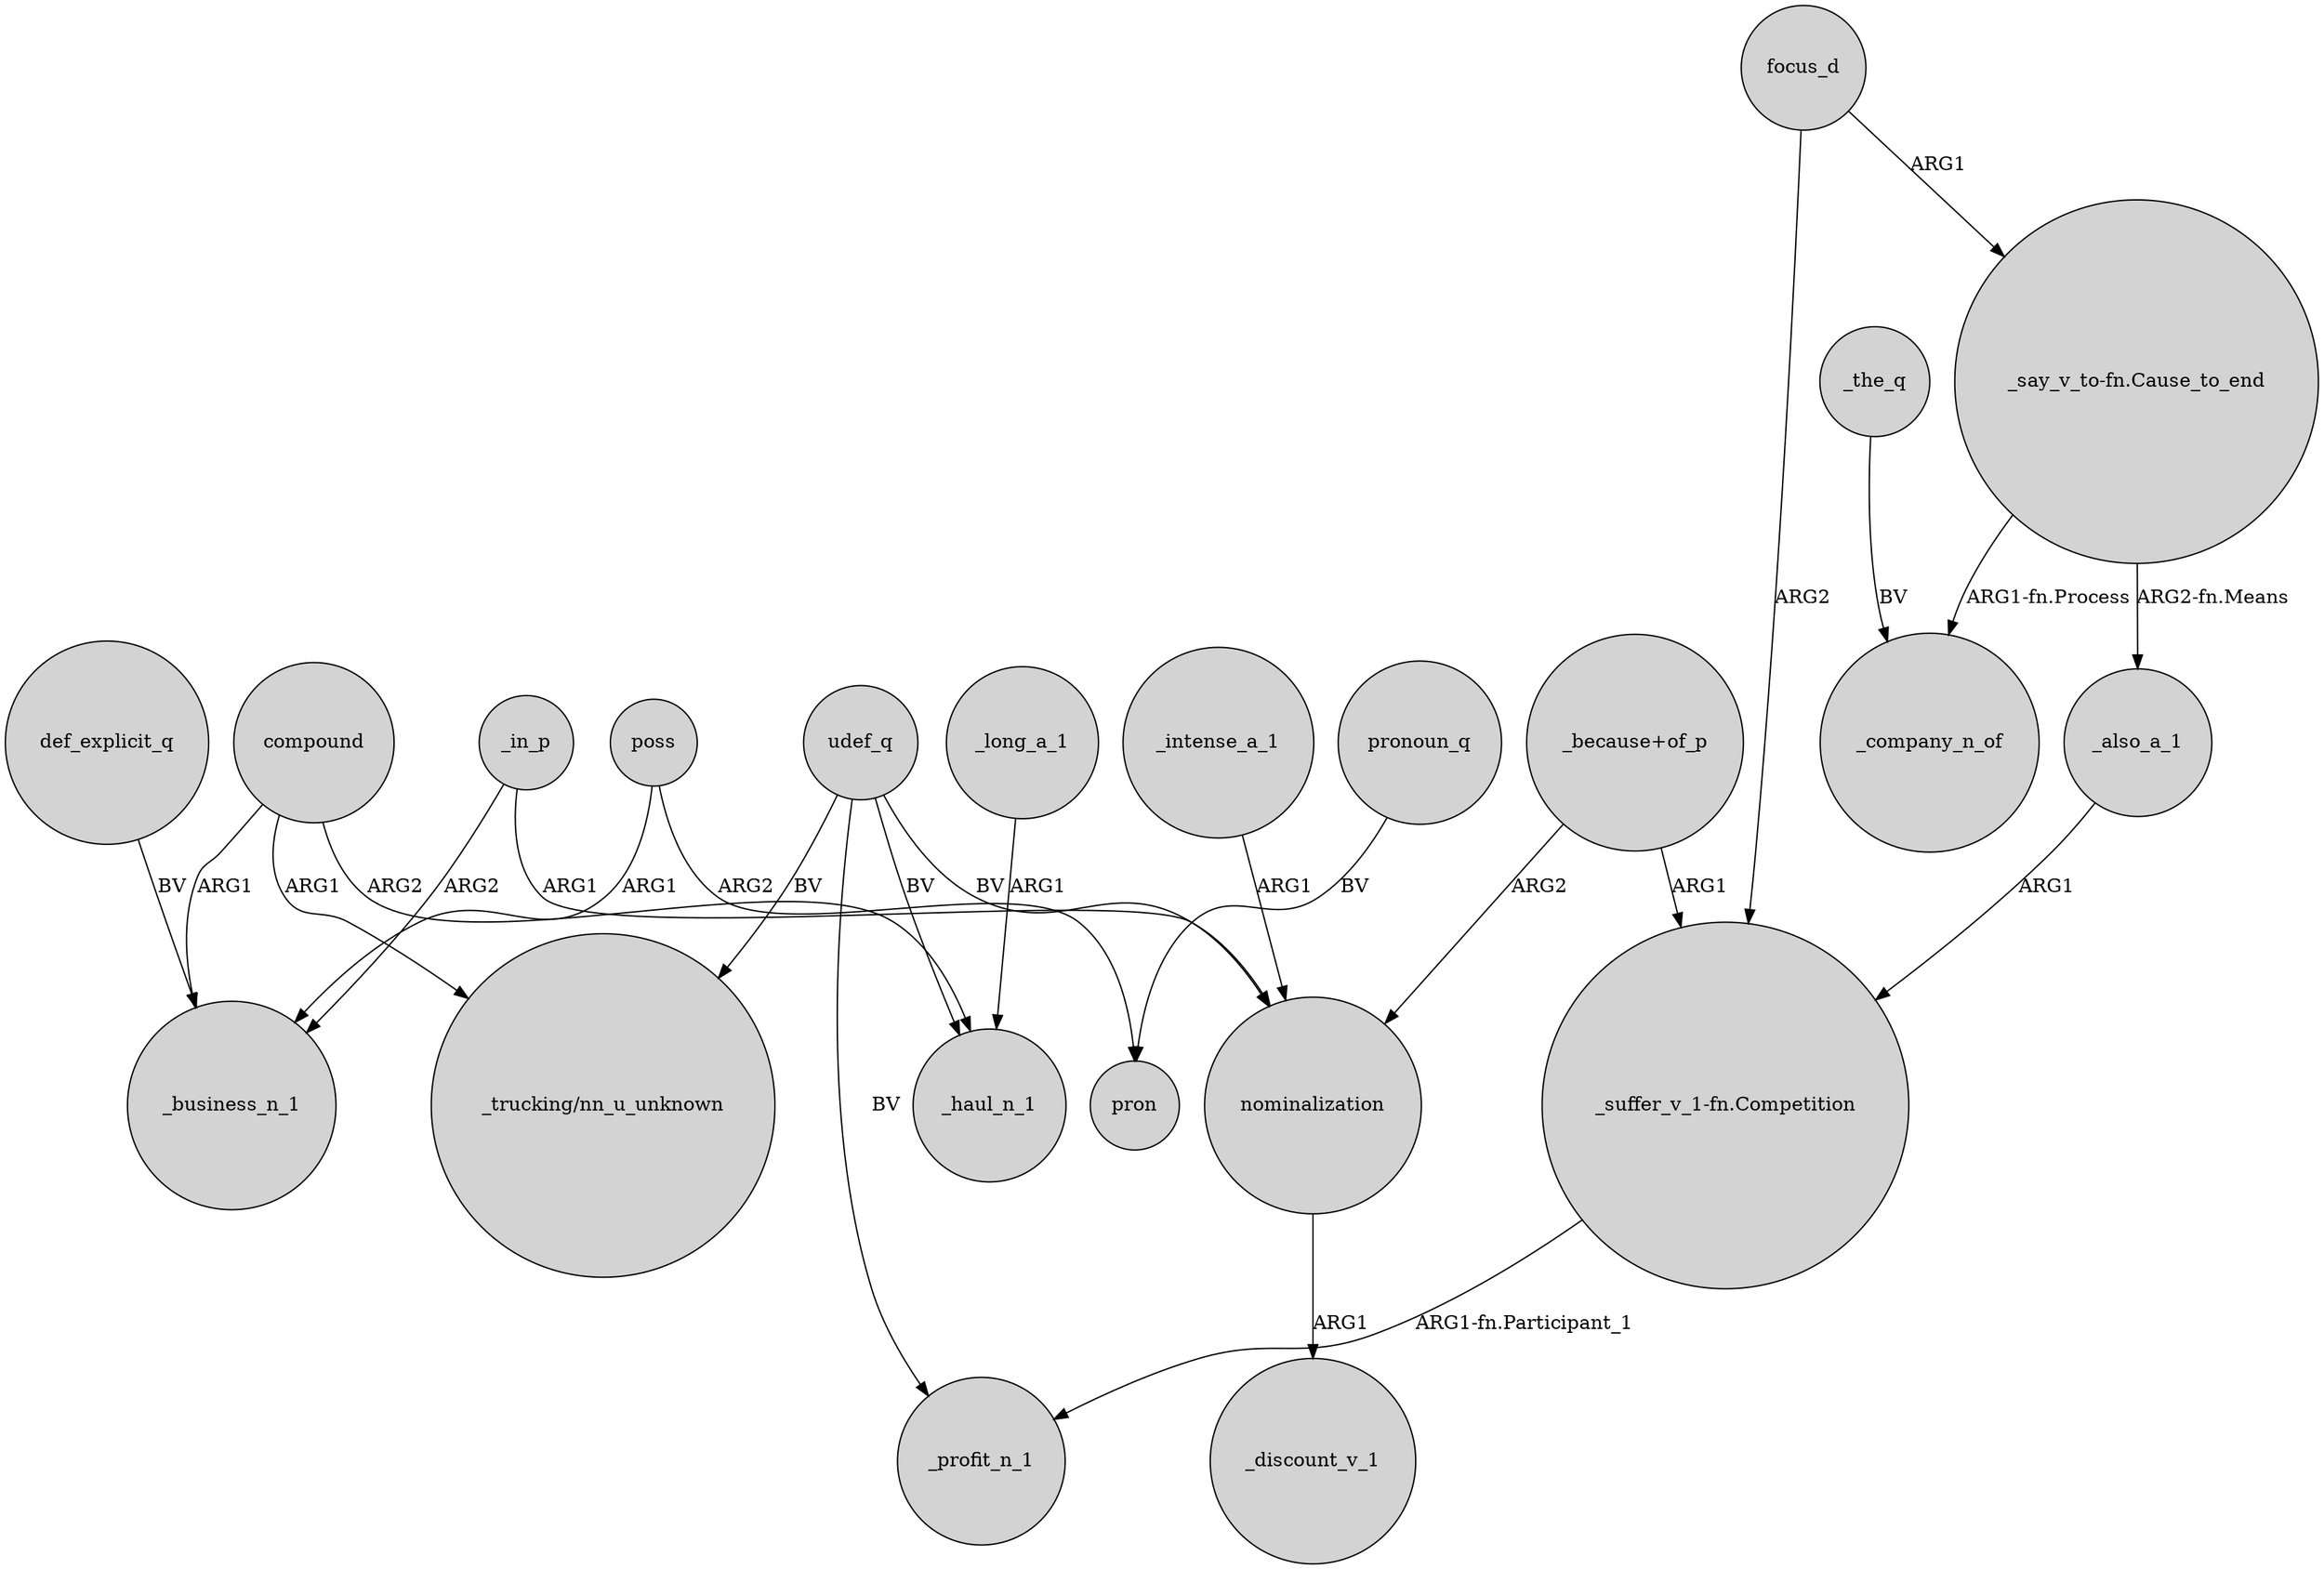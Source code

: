digraph {
	node [shape=circle style=filled]
	def_explicit_q -> _business_n_1 [label=BV]
	"_because+of_p" -> "_suffer_v_1-fn.Competition" [label=ARG1]
	compound -> "_trucking/nn_u_unknown" [label=ARG1]
	_long_a_1 -> _haul_n_1 [label=ARG1]
	poss -> _business_n_1 [label=ARG1]
	focus_d -> "_suffer_v_1-fn.Competition" [label=ARG2]
	compound -> _haul_n_1 [label=ARG2]
	focus_d -> "_say_v_to-fn.Cause_to_end" [label=ARG1]
	nominalization -> _discount_v_1 [label=ARG1]
	_also_a_1 -> "_suffer_v_1-fn.Competition" [label=ARG1]
	udef_q -> nominalization [label=BV]
	udef_q -> "_trucking/nn_u_unknown" [label=BV]
	udef_q -> _profit_n_1 [label=BV]
	"_suffer_v_1-fn.Competition" -> _profit_n_1 [label="ARG1-fn.Participant_1"]
	pronoun_q -> pron [label=BV]
	poss -> pron [label=ARG2]
	"_because+of_p" -> nominalization [label=ARG2]
	"_say_v_to-fn.Cause_to_end" -> _also_a_1 [label="ARG2-fn.Means"]
	udef_q -> _haul_n_1 [label=BV]
	_in_p -> _business_n_1 [label=ARG2]
	_intense_a_1 -> nominalization [label=ARG1]
	"_say_v_to-fn.Cause_to_end" -> _company_n_of [label="ARG1-fn.Process"]
	compound -> _business_n_1 [label=ARG1]
	_the_q -> _company_n_of [label=BV]
	_in_p -> nominalization [label=ARG1]
}
